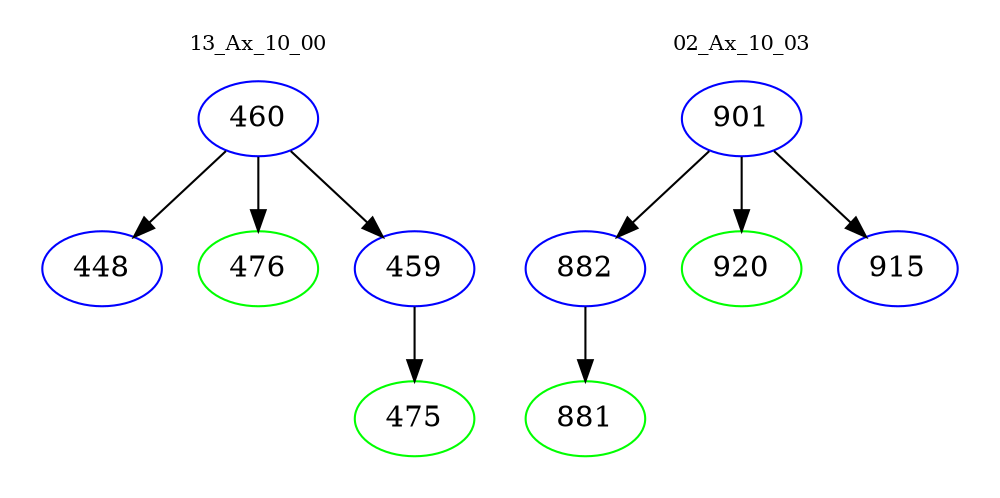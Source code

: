 digraph{
subgraph cluster_0 {
color = white
label = "13_Ax_10_00";
fontsize=10;
T0_460 [label="460", color="blue"]
T0_460 -> T0_448 [color="black"]
T0_448 [label="448", color="blue"]
T0_460 -> T0_476 [color="black"]
T0_476 [label="476", color="green"]
T0_460 -> T0_459 [color="black"]
T0_459 [label="459", color="blue"]
T0_459 -> T0_475 [color="black"]
T0_475 [label="475", color="green"]
}
subgraph cluster_1 {
color = white
label = "02_Ax_10_03";
fontsize=10;
T1_901 [label="901", color="blue"]
T1_901 -> T1_882 [color="black"]
T1_882 [label="882", color="blue"]
T1_882 -> T1_881 [color="black"]
T1_881 [label="881", color="green"]
T1_901 -> T1_920 [color="black"]
T1_920 [label="920", color="green"]
T1_901 -> T1_915 [color="black"]
T1_915 [label="915", color="blue"]
}
}
